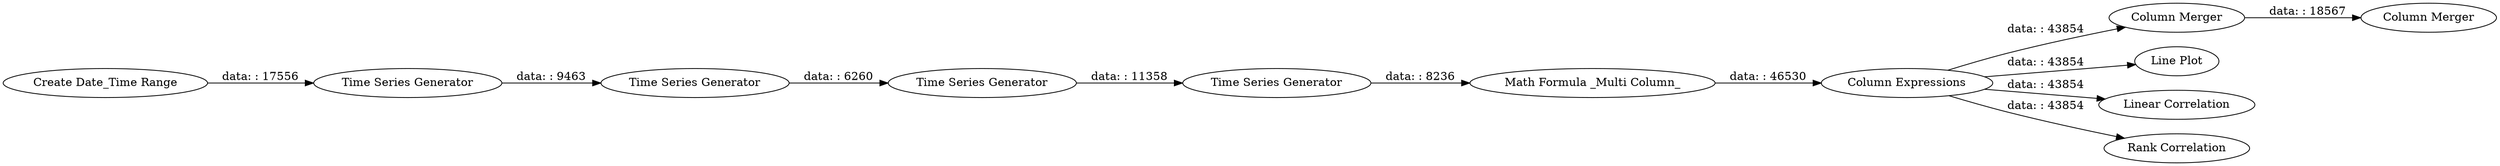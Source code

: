 digraph {
	"-3630456054936332890_8" [label="Time Series Generator"]
	"-3630456054936332890_13" [label="Time Series Generator"]
	"-3630456054936332890_3" [label="Create Date_Time Range"]
	"-3630456054936332890_7" [label="Column Expressions"]
	"-3630456054936332890_16" [label="Column Merger"]
	"-3630456054936332890_17" [label="Column Merger"]
	"-3630456054936332890_6" [label="Line Plot"]
	"-3630456054936332890_12" [label="Time Series Generator"]
	"-3630456054936332890_9" [label="Time Series Generator"]
	"-3630456054936332890_10" [label="Math Formula _Multi Column_"]
	"-3630456054936332890_14" [label="Linear Correlation"]
	"-3630456054936332890_11" [label="Rank Correlation"]
	"-3630456054936332890_16" -> "-3630456054936332890_17" [label="data: : 18567"]
	"-3630456054936332890_12" -> "-3630456054936332890_13" [label="data: : 11358"]
	"-3630456054936332890_7" -> "-3630456054936332890_14" [label="data: : 43854"]
	"-3630456054936332890_7" -> "-3630456054936332890_16" [label="data: : 43854"]
	"-3630456054936332890_8" -> "-3630456054936332890_9" [label="data: : 9463"]
	"-3630456054936332890_9" -> "-3630456054936332890_12" [label="data: : 6260"]
	"-3630456054936332890_7" -> "-3630456054936332890_6" [label="data: : 43854"]
	"-3630456054936332890_13" -> "-3630456054936332890_10" [label="data: : 8236"]
	"-3630456054936332890_10" -> "-3630456054936332890_7" [label="data: : 46530"]
	"-3630456054936332890_7" -> "-3630456054936332890_11" [label="data: : 43854"]
	"-3630456054936332890_3" -> "-3630456054936332890_8" [label="data: : 17556"]
	rankdir=LR
}
